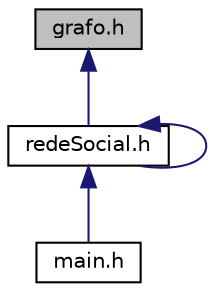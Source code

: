 digraph "grafo.h"
{
  edge [fontname="Helvetica",fontsize="10",labelfontname="Helvetica",labelfontsize="10"];
  node [fontname="Helvetica",fontsize="10",shape=record];
  Node2 [label="grafo.h",height=0.2,width=0.4,color="black", fillcolor="grey75", style="filled", fontcolor="black"];
  Node2 -> Node3 [dir="back",color="midnightblue",fontsize="10",style="solid",fontname="Helvetica"];
  Node3 [label="redeSocial.h",height=0.2,width=0.4,color="black", fillcolor="white", style="filled",URL="$rede_social_8h.html",tooltip="REDESOCIAL.C header file. "];
  Node3 -> Node4 [dir="back",color="midnightblue",fontsize="10",style="solid",fontname="Helvetica"];
  Node4 [label="main.h",height=0.2,width=0.4,color="black", fillcolor="white", style="filled",URL="$main_8h.html",tooltip="MAIN.C header file. "];
  Node3 -> Node3 [dir="back",color="midnightblue",fontsize="10",style="solid",fontname="Helvetica"];
}
